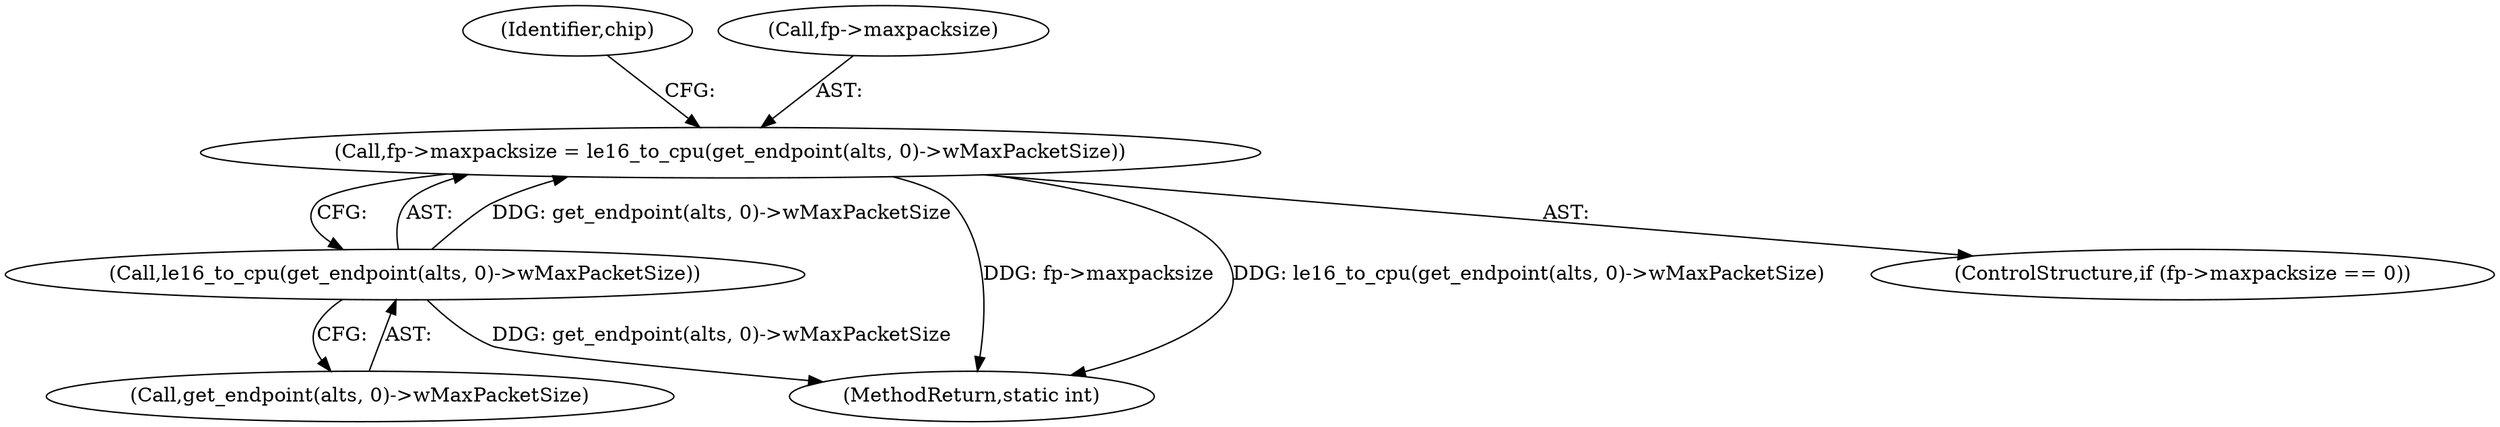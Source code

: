 digraph "0_linux_0f886ca12765d20124bd06291c82951fd49a33be@pointer" {
"1000292" [label="(Call,fp->maxpacksize = le16_to_cpu(get_endpoint(alts, 0)->wMaxPacketSize))"];
"1000296" [label="(Call,le16_to_cpu(get_endpoint(alts, 0)->wMaxPacketSize))"];
"1000329" [label="(MethodReturn,static int)"];
"1000304" [label="(Identifier,chip)"];
"1000286" [label="(ControlStructure,if (fp->maxpacksize == 0))"];
"1000296" [label="(Call,le16_to_cpu(get_endpoint(alts, 0)->wMaxPacketSize))"];
"1000292" [label="(Call,fp->maxpacksize = le16_to_cpu(get_endpoint(alts, 0)->wMaxPacketSize))"];
"1000297" [label="(Call,get_endpoint(alts, 0)->wMaxPacketSize)"];
"1000293" [label="(Call,fp->maxpacksize)"];
"1000292" -> "1000286"  [label="AST: "];
"1000292" -> "1000296"  [label="CFG: "];
"1000293" -> "1000292"  [label="AST: "];
"1000296" -> "1000292"  [label="AST: "];
"1000304" -> "1000292"  [label="CFG: "];
"1000292" -> "1000329"  [label="DDG: fp->maxpacksize"];
"1000292" -> "1000329"  [label="DDG: le16_to_cpu(get_endpoint(alts, 0)->wMaxPacketSize)"];
"1000296" -> "1000292"  [label="DDG: get_endpoint(alts, 0)->wMaxPacketSize"];
"1000296" -> "1000297"  [label="CFG: "];
"1000297" -> "1000296"  [label="AST: "];
"1000296" -> "1000329"  [label="DDG: get_endpoint(alts, 0)->wMaxPacketSize"];
}
